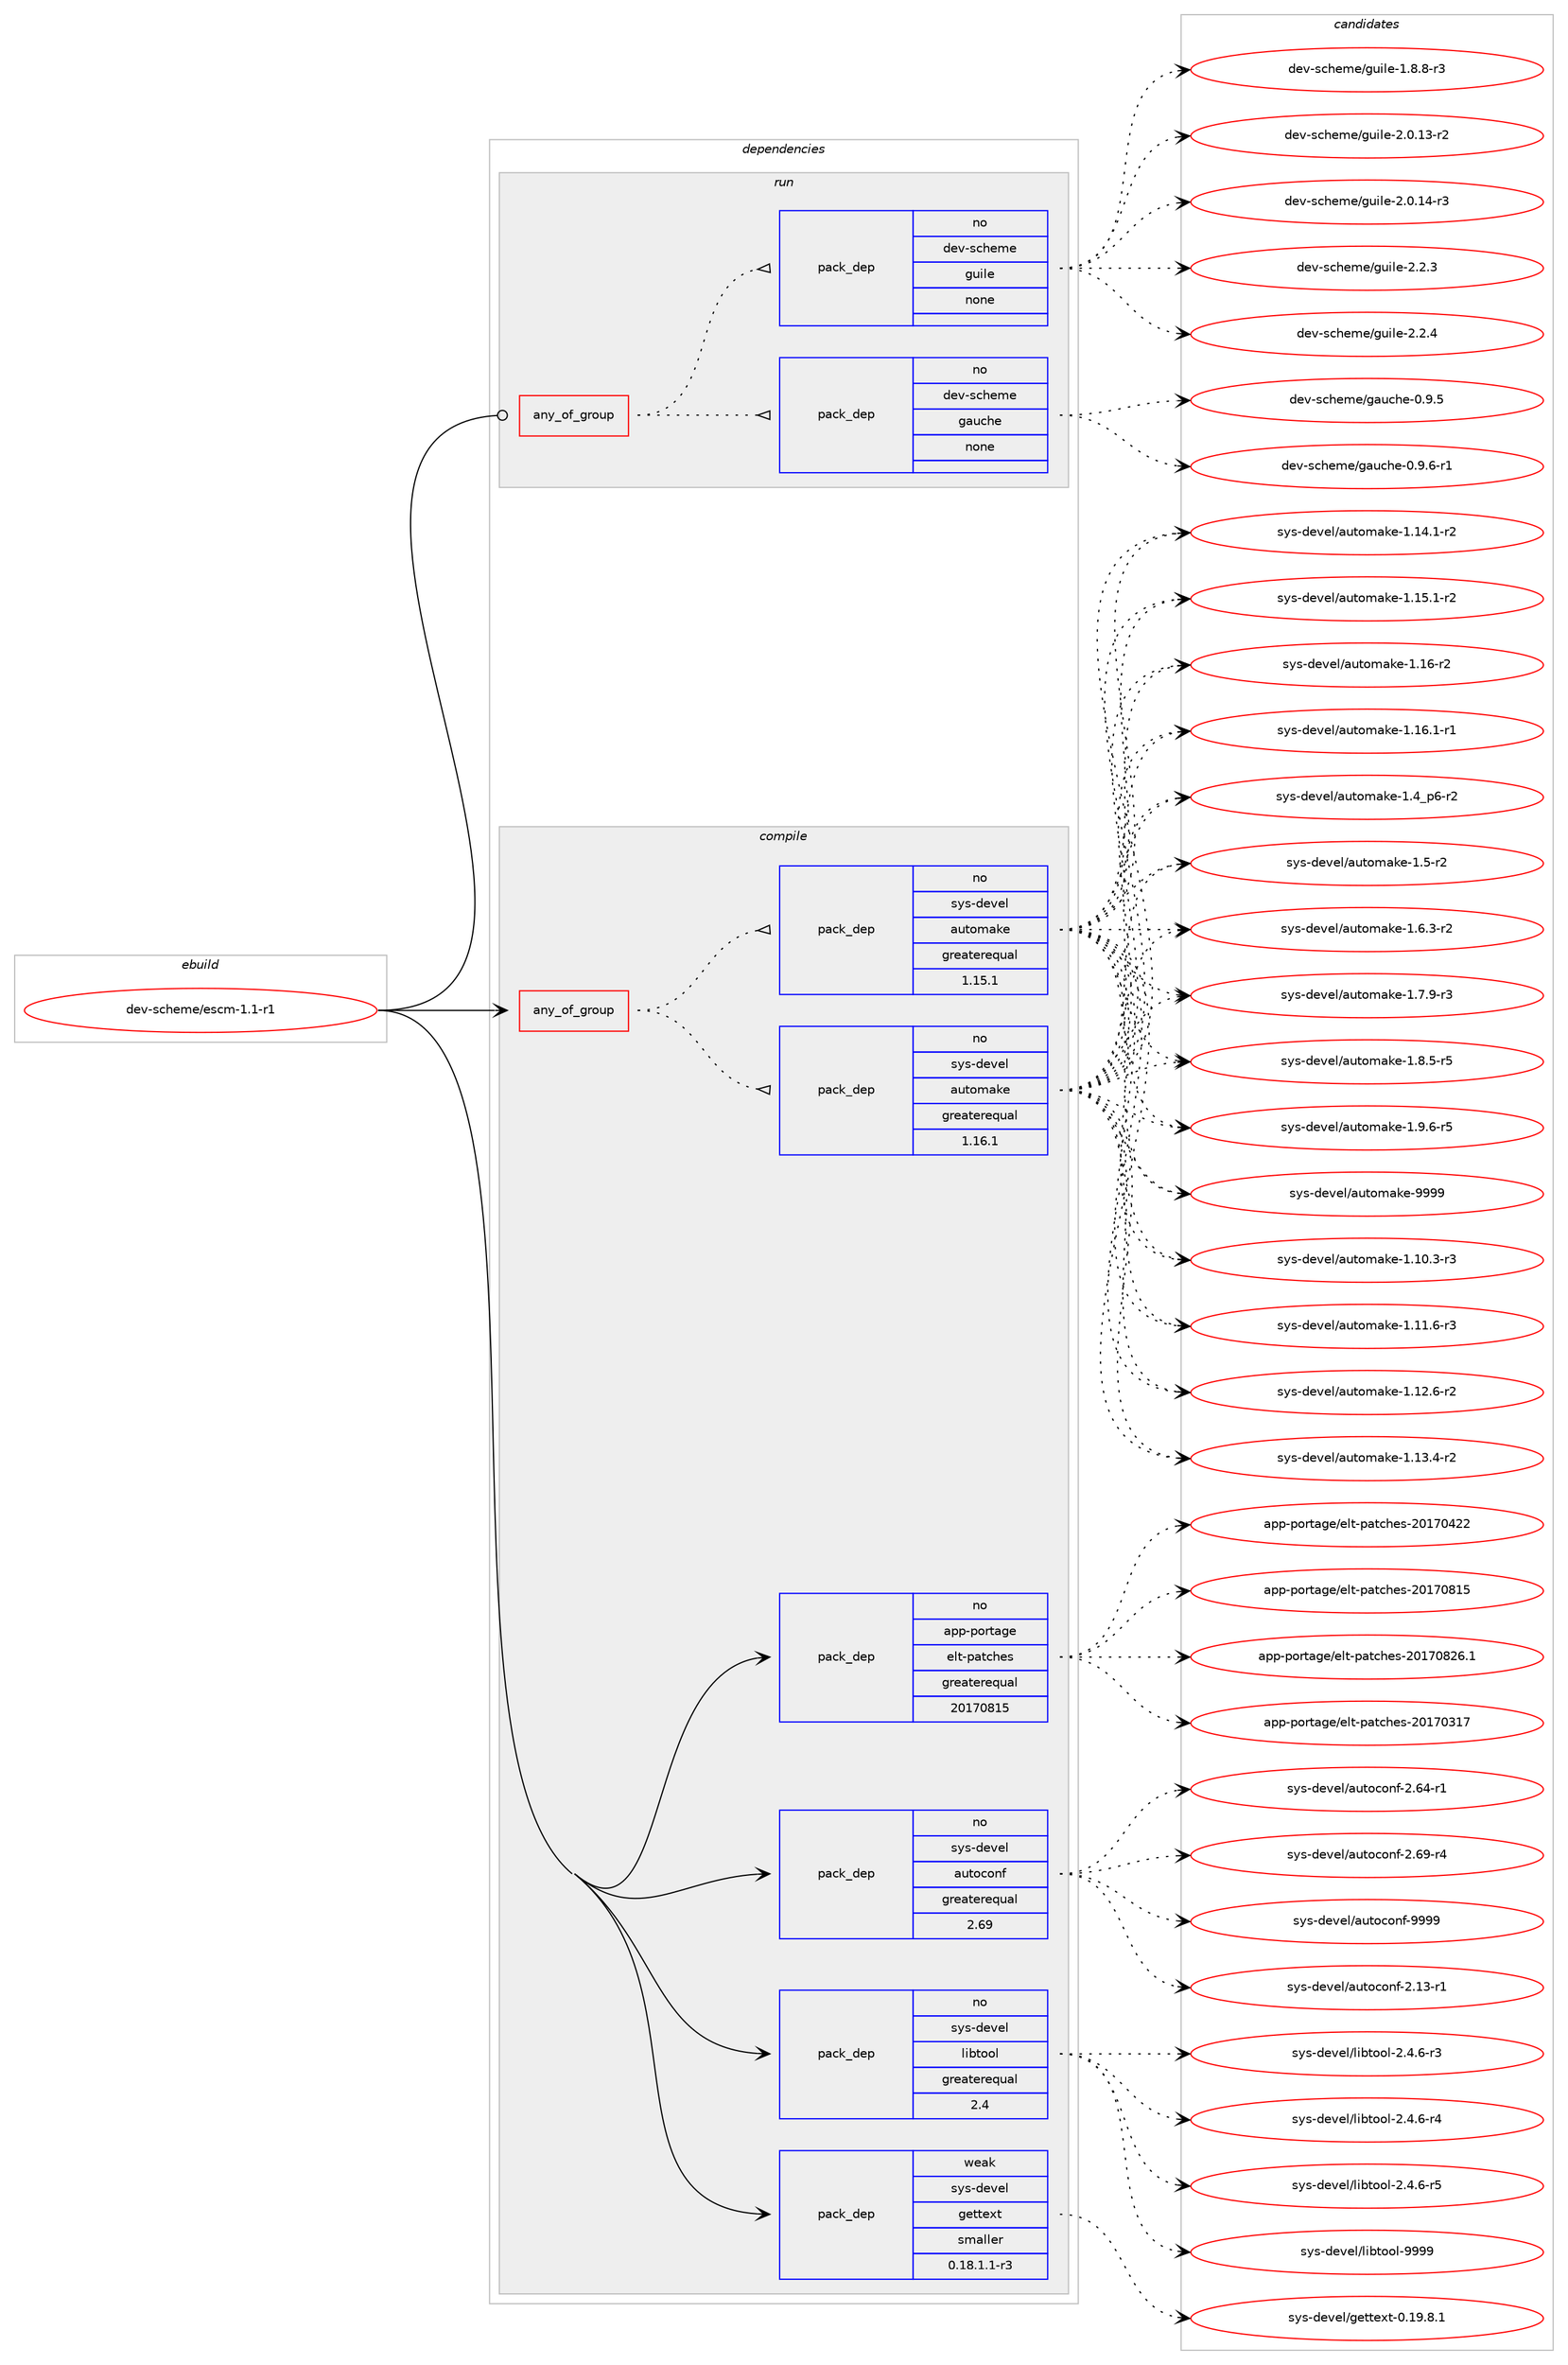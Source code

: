 digraph prolog {

# *************
# Graph options
# *************

newrank=true;
concentrate=true;
compound=true;
graph [rankdir=LR,fontname=Helvetica,fontsize=10,ranksep=1.5];#, ranksep=2.5, nodesep=0.2];
edge  [arrowhead=vee];
node  [fontname=Helvetica,fontsize=10];

# **********
# The ebuild
# **********

subgraph cluster_leftcol {
color=gray;
rank=same;
label=<<i>ebuild</i>>;
id [label="dev-scheme/escm-1.1-r1", color=red, width=4, href="../dev-scheme/escm-1.1-r1.svg"];
}

# ****************
# The dependencies
# ****************

subgraph cluster_midcol {
color=gray;
label=<<i>dependencies</i>>;
subgraph cluster_compile {
fillcolor="#eeeeee";
style=filled;
label=<<i>compile</i>>;
subgraph any22947 {
dependency1538412 [label=<<TABLE BORDER="0" CELLBORDER="1" CELLSPACING="0" CELLPADDING="4"><TR><TD CELLPADDING="10">any_of_group</TD></TR></TABLE>>, shape=none, color=red];subgraph pack1092002 {
dependency1538413 [label=<<TABLE BORDER="0" CELLBORDER="1" CELLSPACING="0" CELLPADDING="4" WIDTH="220"><TR><TD ROWSPAN="6" CELLPADDING="30">pack_dep</TD></TR><TR><TD WIDTH="110">no</TD></TR><TR><TD>sys-devel</TD></TR><TR><TD>automake</TD></TR><TR><TD>greaterequal</TD></TR><TR><TD>1.16.1</TD></TR></TABLE>>, shape=none, color=blue];
}
dependency1538412:e -> dependency1538413:w [weight=20,style="dotted",arrowhead="oinv"];
subgraph pack1092003 {
dependency1538414 [label=<<TABLE BORDER="0" CELLBORDER="1" CELLSPACING="0" CELLPADDING="4" WIDTH="220"><TR><TD ROWSPAN="6" CELLPADDING="30">pack_dep</TD></TR><TR><TD WIDTH="110">no</TD></TR><TR><TD>sys-devel</TD></TR><TR><TD>automake</TD></TR><TR><TD>greaterequal</TD></TR><TR><TD>1.15.1</TD></TR></TABLE>>, shape=none, color=blue];
}
dependency1538412:e -> dependency1538414:w [weight=20,style="dotted",arrowhead="oinv"];
}
id:e -> dependency1538412:w [weight=20,style="solid",arrowhead="vee"];
subgraph pack1092004 {
dependency1538415 [label=<<TABLE BORDER="0" CELLBORDER="1" CELLSPACING="0" CELLPADDING="4" WIDTH="220"><TR><TD ROWSPAN="6" CELLPADDING="30">pack_dep</TD></TR><TR><TD WIDTH="110">no</TD></TR><TR><TD>app-portage</TD></TR><TR><TD>elt-patches</TD></TR><TR><TD>greaterequal</TD></TR><TR><TD>20170815</TD></TR></TABLE>>, shape=none, color=blue];
}
id:e -> dependency1538415:w [weight=20,style="solid",arrowhead="vee"];
subgraph pack1092005 {
dependency1538416 [label=<<TABLE BORDER="0" CELLBORDER="1" CELLSPACING="0" CELLPADDING="4" WIDTH="220"><TR><TD ROWSPAN="6" CELLPADDING="30">pack_dep</TD></TR><TR><TD WIDTH="110">no</TD></TR><TR><TD>sys-devel</TD></TR><TR><TD>autoconf</TD></TR><TR><TD>greaterequal</TD></TR><TR><TD>2.69</TD></TR></TABLE>>, shape=none, color=blue];
}
id:e -> dependency1538416:w [weight=20,style="solid",arrowhead="vee"];
subgraph pack1092006 {
dependency1538417 [label=<<TABLE BORDER="0" CELLBORDER="1" CELLSPACING="0" CELLPADDING="4" WIDTH="220"><TR><TD ROWSPAN="6" CELLPADDING="30">pack_dep</TD></TR><TR><TD WIDTH="110">no</TD></TR><TR><TD>sys-devel</TD></TR><TR><TD>libtool</TD></TR><TR><TD>greaterequal</TD></TR><TR><TD>2.4</TD></TR></TABLE>>, shape=none, color=blue];
}
id:e -> dependency1538417:w [weight=20,style="solid",arrowhead="vee"];
subgraph pack1092007 {
dependency1538418 [label=<<TABLE BORDER="0" CELLBORDER="1" CELLSPACING="0" CELLPADDING="4" WIDTH="220"><TR><TD ROWSPAN="6" CELLPADDING="30">pack_dep</TD></TR><TR><TD WIDTH="110">weak</TD></TR><TR><TD>sys-devel</TD></TR><TR><TD>gettext</TD></TR><TR><TD>smaller</TD></TR><TR><TD>0.18.1.1-r3</TD></TR></TABLE>>, shape=none, color=blue];
}
id:e -> dependency1538418:w [weight=20,style="solid",arrowhead="vee"];
}
subgraph cluster_compileandrun {
fillcolor="#eeeeee";
style=filled;
label=<<i>compile and run</i>>;
}
subgraph cluster_run {
fillcolor="#eeeeee";
style=filled;
label=<<i>run</i>>;
subgraph any22948 {
dependency1538419 [label=<<TABLE BORDER="0" CELLBORDER="1" CELLSPACING="0" CELLPADDING="4"><TR><TD CELLPADDING="10">any_of_group</TD></TR></TABLE>>, shape=none, color=red];subgraph pack1092008 {
dependency1538420 [label=<<TABLE BORDER="0" CELLBORDER="1" CELLSPACING="0" CELLPADDING="4" WIDTH="220"><TR><TD ROWSPAN="6" CELLPADDING="30">pack_dep</TD></TR><TR><TD WIDTH="110">no</TD></TR><TR><TD>dev-scheme</TD></TR><TR><TD>gauche</TD></TR><TR><TD>none</TD></TR><TR><TD></TD></TR></TABLE>>, shape=none, color=blue];
}
dependency1538419:e -> dependency1538420:w [weight=20,style="dotted",arrowhead="oinv"];
subgraph pack1092009 {
dependency1538421 [label=<<TABLE BORDER="0" CELLBORDER="1" CELLSPACING="0" CELLPADDING="4" WIDTH="220"><TR><TD ROWSPAN="6" CELLPADDING="30">pack_dep</TD></TR><TR><TD WIDTH="110">no</TD></TR><TR><TD>dev-scheme</TD></TR><TR><TD>guile</TD></TR><TR><TD>none</TD></TR><TR><TD></TD></TR></TABLE>>, shape=none, color=blue];
}
dependency1538419:e -> dependency1538421:w [weight=20,style="dotted",arrowhead="oinv"];
}
id:e -> dependency1538419:w [weight=20,style="solid",arrowhead="odot"];
}
}

# **************
# The candidates
# **************

subgraph cluster_choices {
rank=same;
color=gray;
label=<<i>candidates</i>>;

subgraph choice1092002 {
color=black;
nodesep=1;
choice11512111545100101118101108479711711611110997107101454946494846514511451 [label="sys-devel/automake-1.10.3-r3", color=red, width=4,href="../sys-devel/automake-1.10.3-r3.svg"];
choice11512111545100101118101108479711711611110997107101454946494946544511451 [label="sys-devel/automake-1.11.6-r3", color=red, width=4,href="../sys-devel/automake-1.11.6-r3.svg"];
choice11512111545100101118101108479711711611110997107101454946495046544511450 [label="sys-devel/automake-1.12.6-r2", color=red, width=4,href="../sys-devel/automake-1.12.6-r2.svg"];
choice11512111545100101118101108479711711611110997107101454946495146524511450 [label="sys-devel/automake-1.13.4-r2", color=red, width=4,href="../sys-devel/automake-1.13.4-r2.svg"];
choice11512111545100101118101108479711711611110997107101454946495246494511450 [label="sys-devel/automake-1.14.1-r2", color=red, width=4,href="../sys-devel/automake-1.14.1-r2.svg"];
choice11512111545100101118101108479711711611110997107101454946495346494511450 [label="sys-devel/automake-1.15.1-r2", color=red, width=4,href="../sys-devel/automake-1.15.1-r2.svg"];
choice1151211154510010111810110847971171161111099710710145494649544511450 [label="sys-devel/automake-1.16-r2", color=red, width=4,href="../sys-devel/automake-1.16-r2.svg"];
choice11512111545100101118101108479711711611110997107101454946495446494511449 [label="sys-devel/automake-1.16.1-r1", color=red, width=4,href="../sys-devel/automake-1.16.1-r1.svg"];
choice115121115451001011181011084797117116111109971071014549465295112544511450 [label="sys-devel/automake-1.4_p6-r2", color=red, width=4,href="../sys-devel/automake-1.4_p6-r2.svg"];
choice11512111545100101118101108479711711611110997107101454946534511450 [label="sys-devel/automake-1.5-r2", color=red, width=4,href="../sys-devel/automake-1.5-r2.svg"];
choice115121115451001011181011084797117116111109971071014549465446514511450 [label="sys-devel/automake-1.6.3-r2", color=red, width=4,href="../sys-devel/automake-1.6.3-r2.svg"];
choice115121115451001011181011084797117116111109971071014549465546574511451 [label="sys-devel/automake-1.7.9-r3", color=red, width=4,href="../sys-devel/automake-1.7.9-r3.svg"];
choice115121115451001011181011084797117116111109971071014549465646534511453 [label="sys-devel/automake-1.8.5-r5", color=red, width=4,href="../sys-devel/automake-1.8.5-r5.svg"];
choice115121115451001011181011084797117116111109971071014549465746544511453 [label="sys-devel/automake-1.9.6-r5", color=red, width=4,href="../sys-devel/automake-1.9.6-r5.svg"];
choice115121115451001011181011084797117116111109971071014557575757 [label="sys-devel/automake-9999", color=red, width=4,href="../sys-devel/automake-9999.svg"];
dependency1538413:e -> choice11512111545100101118101108479711711611110997107101454946494846514511451:w [style=dotted,weight="100"];
dependency1538413:e -> choice11512111545100101118101108479711711611110997107101454946494946544511451:w [style=dotted,weight="100"];
dependency1538413:e -> choice11512111545100101118101108479711711611110997107101454946495046544511450:w [style=dotted,weight="100"];
dependency1538413:e -> choice11512111545100101118101108479711711611110997107101454946495146524511450:w [style=dotted,weight="100"];
dependency1538413:e -> choice11512111545100101118101108479711711611110997107101454946495246494511450:w [style=dotted,weight="100"];
dependency1538413:e -> choice11512111545100101118101108479711711611110997107101454946495346494511450:w [style=dotted,weight="100"];
dependency1538413:e -> choice1151211154510010111810110847971171161111099710710145494649544511450:w [style=dotted,weight="100"];
dependency1538413:e -> choice11512111545100101118101108479711711611110997107101454946495446494511449:w [style=dotted,weight="100"];
dependency1538413:e -> choice115121115451001011181011084797117116111109971071014549465295112544511450:w [style=dotted,weight="100"];
dependency1538413:e -> choice11512111545100101118101108479711711611110997107101454946534511450:w [style=dotted,weight="100"];
dependency1538413:e -> choice115121115451001011181011084797117116111109971071014549465446514511450:w [style=dotted,weight="100"];
dependency1538413:e -> choice115121115451001011181011084797117116111109971071014549465546574511451:w [style=dotted,weight="100"];
dependency1538413:e -> choice115121115451001011181011084797117116111109971071014549465646534511453:w [style=dotted,weight="100"];
dependency1538413:e -> choice115121115451001011181011084797117116111109971071014549465746544511453:w [style=dotted,weight="100"];
dependency1538413:e -> choice115121115451001011181011084797117116111109971071014557575757:w [style=dotted,weight="100"];
}
subgraph choice1092003 {
color=black;
nodesep=1;
choice11512111545100101118101108479711711611110997107101454946494846514511451 [label="sys-devel/automake-1.10.3-r3", color=red, width=4,href="../sys-devel/automake-1.10.3-r3.svg"];
choice11512111545100101118101108479711711611110997107101454946494946544511451 [label="sys-devel/automake-1.11.6-r3", color=red, width=4,href="../sys-devel/automake-1.11.6-r3.svg"];
choice11512111545100101118101108479711711611110997107101454946495046544511450 [label="sys-devel/automake-1.12.6-r2", color=red, width=4,href="../sys-devel/automake-1.12.6-r2.svg"];
choice11512111545100101118101108479711711611110997107101454946495146524511450 [label="sys-devel/automake-1.13.4-r2", color=red, width=4,href="../sys-devel/automake-1.13.4-r2.svg"];
choice11512111545100101118101108479711711611110997107101454946495246494511450 [label="sys-devel/automake-1.14.1-r2", color=red, width=4,href="../sys-devel/automake-1.14.1-r2.svg"];
choice11512111545100101118101108479711711611110997107101454946495346494511450 [label="sys-devel/automake-1.15.1-r2", color=red, width=4,href="../sys-devel/automake-1.15.1-r2.svg"];
choice1151211154510010111810110847971171161111099710710145494649544511450 [label="sys-devel/automake-1.16-r2", color=red, width=4,href="../sys-devel/automake-1.16-r2.svg"];
choice11512111545100101118101108479711711611110997107101454946495446494511449 [label="sys-devel/automake-1.16.1-r1", color=red, width=4,href="../sys-devel/automake-1.16.1-r1.svg"];
choice115121115451001011181011084797117116111109971071014549465295112544511450 [label="sys-devel/automake-1.4_p6-r2", color=red, width=4,href="../sys-devel/automake-1.4_p6-r2.svg"];
choice11512111545100101118101108479711711611110997107101454946534511450 [label="sys-devel/automake-1.5-r2", color=red, width=4,href="../sys-devel/automake-1.5-r2.svg"];
choice115121115451001011181011084797117116111109971071014549465446514511450 [label="sys-devel/automake-1.6.3-r2", color=red, width=4,href="../sys-devel/automake-1.6.3-r2.svg"];
choice115121115451001011181011084797117116111109971071014549465546574511451 [label="sys-devel/automake-1.7.9-r3", color=red, width=4,href="../sys-devel/automake-1.7.9-r3.svg"];
choice115121115451001011181011084797117116111109971071014549465646534511453 [label="sys-devel/automake-1.8.5-r5", color=red, width=4,href="../sys-devel/automake-1.8.5-r5.svg"];
choice115121115451001011181011084797117116111109971071014549465746544511453 [label="sys-devel/automake-1.9.6-r5", color=red, width=4,href="../sys-devel/automake-1.9.6-r5.svg"];
choice115121115451001011181011084797117116111109971071014557575757 [label="sys-devel/automake-9999", color=red, width=4,href="../sys-devel/automake-9999.svg"];
dependency1538414:e -> choice11512111545100101118101108479711711611110997107101454946494846514511451:w [style=dotted,weight="100"];
dependency1538414:e -> choice11512111545100101118101108479711711611110997107101454946494946544511451:w [style=dotted,weight="100"];
dependency1538414:e -> choice11512111545100101118101108479711711611110997107101454946495046544511450:w [style=dotted,weight="100"];
dependency1538414:e -> choice11512111545100101118101108479711711611110997107101454946495146524511450:w [style=dotted,weight="100"];
dependency1538414:e -> choice11512111545100101118101108479711711611110997107101454946495246494511450:w [style=dotted,weight="100"];
dependency1538414:e -> choice11512111545100101118101108479711711611110997107101454946495346494511450:w [style=dotted,weight="100"];
dependency1538414:e -> choice1151211154510010111810110847971171161111099710710145494649544511450:w [style=dotted,weight="100"];
dependency1538414:e -> choice11512111545100101118101108479711711611110997107101454946495446494511449:w [style=dotted,weight="100"];
dependency1538414:e -> choice115121115451001011181011084797117116111109971071014549465295112544511450:w [style=dotted,weight="100"];
dependency1538414:e -> choice11512111545100101118101108479711711611110997107101454946534511450:w [style=dotted,weight="100"];
dependency1538414:e -> choice115121115451001011181011084797117116111109971071014549465446514511450:w [style=dotted,weight="100"];
dependency1538414:e -> choice115121115451001011181011084797117116111109971071014549465546574511451:w [style=dotted,weight="100"];
dependency1538414:e -> choice115121115451001011181011084797117116111109971071014549465646534511453:w [style=dotted,weight="100"];
dependency1538414:e -> choice115121115451001011181011084797117116111109971071014549465746544511453:w [style=dotted,weight="100"];
dependency1538414:e -> choice115121115451001011181011084797117116111109971071014557575757:w [style=dotted,weight="100"];
}
subgraph choice1092004 {
color=black;
nodesep=1;
choice97112112451121111141169710310147101108116451129711699104101115455048495548514955 [label="app-portage/elt-patches-20170317", color=red, width=4,href="../app-portage/elt-patches-20170317.svg"];
choice97112112451121111141169710310147101108116451129711699104101115455048495548525050 [label="app-portage/elt-patches-20170422", color=red, width=4,href="../app-portage/elt-patches-20170422.svg"];
choice97112112451121111141169710310147101108116451129711699104101115455048495548564953 [label="app-portage/elt-patches-20170815", color=red, width=4,href="../app-portage/elt-patches-20170815.svg"];
choice971121124511211111411697103101471011081164511297116991041011154550484955485650544649 [label="app-portage/elt-patches-20170826.1", color=red, width=4,href="../app-portage/elt-patches-20170826.1.svg"];
dependency1538415:e -> choice97112112451121111141169710310147101108116451129711699104101115455048495548514955:w [style=dotted,weight="100"];
dependency1538415:e -> choice97112112451121111141169710310147101108116451129711699104101115455048495548525050:w [style=dotted,weight="100"];
dependency1538415:e -> choice97112112451121111141169710310147101108116451129711699104101115455048495548564953:w [style=dotted,weight="100"];
dependency1538415:e -> choice971121124511211111411697103101471011081164511297116991041011154550484955485650544649:w [style=dotted,weight="100"];
}
subgraph choice1092005 {
color=black;
nodesep=1;
choice1151211154510010111810110847971171161119911111010245504649514511449 [label="sys-devel/autoconf-2.13-r1", color=red, width=4,href="../sys-devel/autoconf-2.13-r1.svg"];
choice1151211154510010111810110847971171161119911111010245504654524511449 [label="sys-devel/autoconf-2.64-r1", color=red, width=4,href="../sys-devel/autoconf-2.64-r1.svg"];
choice1151211154510010111810110847971171161119911111010245504654574511452 [label="sys-devel/autoconf-2.69-r4", color=red, width=4,href="../sys-devel/autoconf-2.69-r4.svg"];
choice115121115451001011181011084797117116111991111101024557575757 [label="sys-devel/autoconf-9999", color=red, width=4,href="../sys-devel/autoconf-9999.svg"];
dependency1538416:e -> choice1151211154510010111810110847971171161119911111010245504649514511449:w [style=dotted,weight="100"];
dependency1538416:e -> choice1151211154510010111810110847971171161119911111010245504654524511449:w [style=dotted,weight="100"];
dependency1538416:e -> choice1151211154510010111810110847971171161119911111010245504654574511452:w [style=dotted,weight="100"];
dependency1538416:e -> choice115121115451001011181011084797117116111991111101024557575757:w [style=dotted,weight="100"];
}
subgraph choice1092006 {
color=black;
nodesep=1;
choice1151211154510010111810110847108105981161111111084550465246544511451 [label="sys-devel/libtool-2.4.6-r3", color=red, width=4,href="../sys-devel/libtool-2.4.6-r3.svg"];
choice1151211154510010111810110847108105981161111111084550465246544511452 [label="sys-devel/libtool-2.4.6-r4", color=red, width=4,href="../sys-devel/libtool-2.4.6-r4.svg"];
choice1151211154510010111810110847108105981161111111084550465246544511453 [label="sys-devel/libtool-2.4.6-r5", color=red, width=4,href="../sys-devel/libtool-2.4.6-r5.svg"];
choice1151211154510010111810110847108105981161111111084557575757 [label="sys-devel/libtool-9999", color=red, width=4,href="../sys-devel/libtool-9999.svg"];
dependency1538417:e -> choice1151211154510010111810110847108105981161111111084550465246544511451:w [style=dotted,weight="100"];
dependency1538417:e -> choice1151211154510010111810110847108105981161111111084550465246544511452:w [style=dotted,weight="100"];
dependency1538417:e -> choice1151211154510010111810110847108105981161111111084550465246544511453:w [style=dotted,weight="100"];
dependency1538417:e -> choice1151211154510010111810110847108105981161111111084557575757:w [style=dotted,weight="100"];
}
subgraph choice1092007 {
color=black;
nodesep=1;
choice1151211154510010111810110847103101116116101120116454846495746564649 [label="sys-devel/gettext-0.19.8.1", color=red, width=4,href="../sys-devel/gettext-0.19.8.1.svg"];
dependency1538418:e -> choice1151211154510010111810110847103101116116101120116454846495746564649:w [style=dotted,weight="100"];
}
subgraph choice1092008 {
color=black;
nodesep=1;
choice1001011184511599104101109101471039711799104101454846574653 [label="dev-scheme/gauche-0.9.5", color=red, width=4,href="../dev-scheme/gauche-0.9.5.svg"];
choice10010111845115991041011091014710397117991041014548465746544511449 [label="dev-scheme/gauche-0.9.6-r1", color=red, width=4,href="../dev-scheme/gauche-0.9.6-r1.svg"];
dependency1538420:e -> choice1001011184511599104101109101471039711799104101454846574653:w [style=dotted,weight="100"];
dependency1538420:e -> choice10010111845115991041011091014710397117991041014548465746544511449:w [style=dotted,weight="100"];
}
subgraph choice1092009 {
color=black;
nodesep=1;
choice1001011184511599104101109101471031171051081014549465646564511451 [label="dev-scheme/guile-1.8.8-r3", color=red, width=4,href="../dev-scheme/guile-1.8.8-r3.svg"];
choice100101118451159910410110910147103117105108101455046484649514511450 [label="dev-scheme/guile-2.0.13-r2", color=red, width=4,href="../dev-scheme/guile-2.0.13-r2.svg"];
choice100101118451159910410110910147103117105108101455046484649524511451 [label="dev-scheme/guile-2.0.14-r3", color=red, width=4,href="../dev-scheme/guile-2.0.14-r3.svg"];
choice100101118451159910410110910147103117105108101455046504651 [label="dev-scheme/guile-2.2.3", color=red, width=4,href="../dev-scheme/guile-2.2.3.svg"];
choice100101118451159910410110910147103117105108101455046504652 [label="dev-scheme/guile-2.2.4", color=red, width=4,href="../dev-scheme/guile-2.2.4.svg"];
dependency1538421:e -> choice1001011184511599104101109101471031171051081014549465646564511451:w [style=dotted,weight="100"];
dependency1538421:e -> choice100101118451159910410110910147103117105108101455046484649514511450:w [style=dotted,weight="100"];
dependency1538421:e -> choice100101118451159910410110910147103117105108101455046484649524511451:w [style=dotted,weight="100"];
dependency1538421:e -> choice100101118451159910410110910147103117105108101455046504651:w [style=dotted,weight="100"];
dependency1538421:e -> choice100101118451159910410110910147103117105108101455046504652:w [style=dotted,weight="100"];
}
}

}
